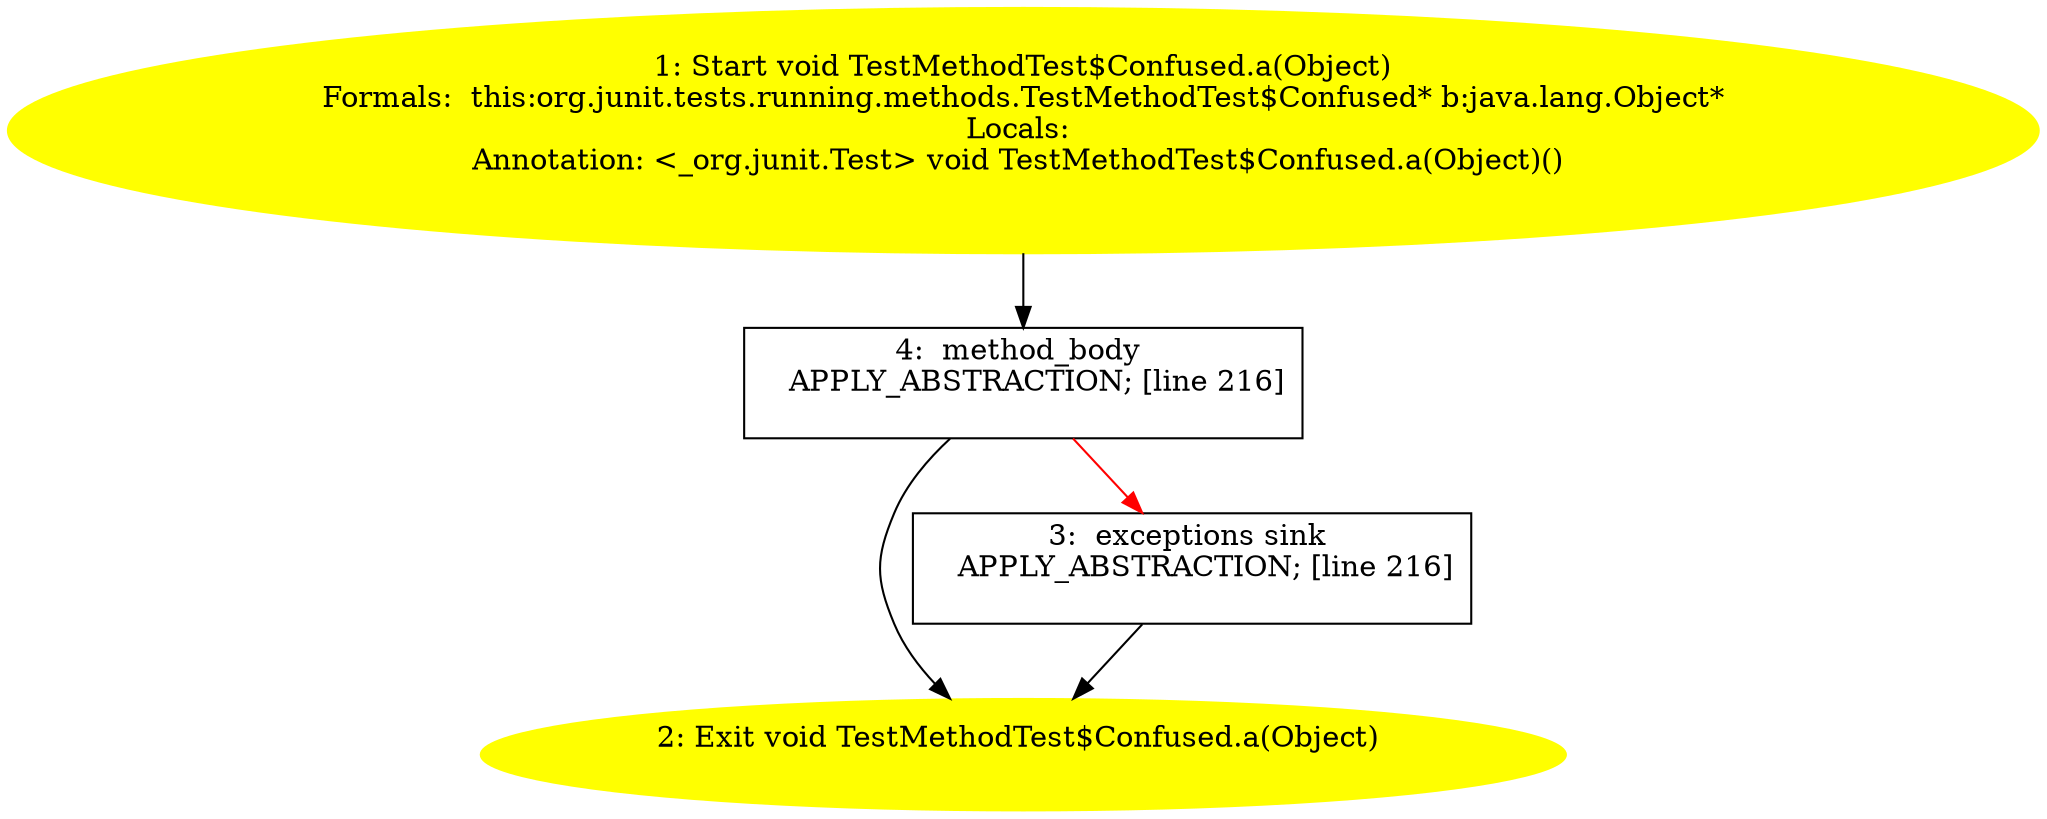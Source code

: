 /* @generated */
digraph cfg {
"org.junit.tests.running.methods.TestMethodTest$Confused.a(java.lang.Object):void.1c75467ab76e0a3e3ab61fc9a05f52c9_1" [label="1: Start void TestMethodTest$Confused.a(Object)\nFormals:  this:org.junit.tests.running.methods.TestMethodTest$Confused* b:java.lang.Object*\nLocals: \nAnnotation: <_org.junit.Test> void TestMethodTest$Confused.a(Object)() \n  " color=yellow style=filled]
	

	 "org.junit.tests.running.methods.TestMethodTest$Confused.a(java.lang.Object):void.1c75467ab76e0a3e3ab61fc9a05f52c9_1" -> "org.junit.tests.running.methods.TestMethodTest$Confused.a(java.lang.Object):void.1c75467ab76e0a3e3ab61fc9a05f52c9_4" ;
"org.junit.tests.running.methods.TestMethodTest$Confused.a(java.lang.Object):void.1c75467ab76e0a3e3ab61fc9a05f52c9_2" [label="2: Exit void TestMethodTest$Confused.a(Object) \n  " color=yellow style=filled]
	

"org.junit.tests.running.methods.TestMethodTest$Confused.a(java.lang.Object):void.1c75467ab76e0a3e3ab61fc9a05f52c9_3" [label="3:  exceptions sink \n   APPLY_ABSTRACTION; [line 216]\n " shape="box"]
	

	 "org.junit.tests.running.methods.TestMethodTest$Confused.a(java.lang.Object):void.1c75467ab76e0a3e3ab61fc9a05f52c9_3" -> "org.junit.tests.running.methods.TestMethodTest$Confused.a(java.lang.Object):void.1c75467ab76e0a3e3ab61fc9a05f52c9_2" ;
"org.junit.tests.running.methods.TestMethodTest$Confused.a(java.lang.Object):void.1c75467ab76e0a3e3ab61fc9a05f52c9_4" [label="4:  method_body \n   APPLY_ABSTRACTION; [line 216]\n " shape="box"]
	

	 "org.junit.tests.running.methods.TestMethodTest$Confused.a(java.lang.Object):void.1c75467ab76e0a3e3ab61fc9a05f52c9_4" -> "org.junit.tests.running.methods.TestMethodTest$Confused.a(java.lang.Object):void.1c75467ab76e0a3e3ab61fc9a05f52c9_2" ;
	 "org.junit.tests.running.methods.TestMethodTest$Confused.a(java.lang.Object):void.1c75467ab76e0a3e3ab61fc9a05f52c9_4" -> "org.junit.tests.running.methods.TestMethodTest$Confused.a(java.lang.Object):void.1c75467ab76e0a3e3ab61fc9a05f52c9_3" [color="red" ];
}

